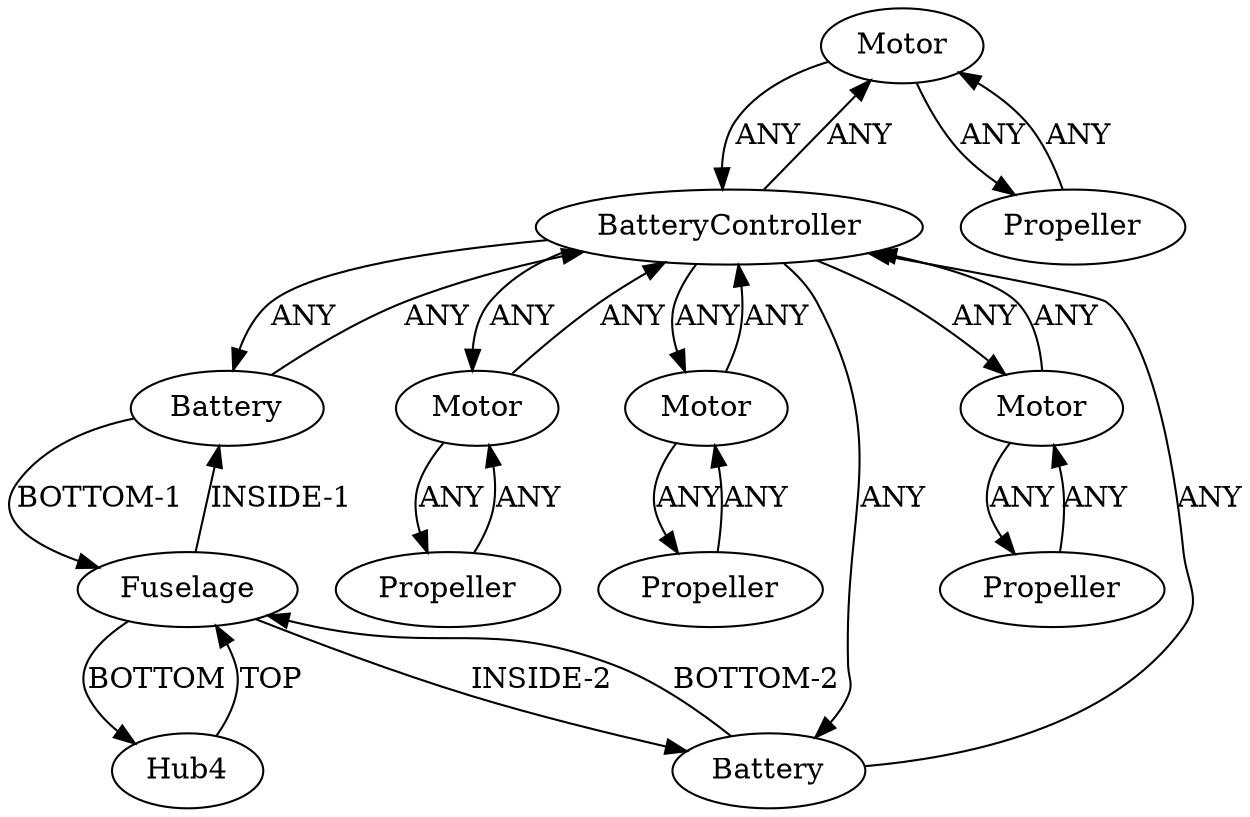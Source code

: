 /* Created by igraph 0.10.2 */
digraph {
  0 [
    instance=Motor_instance_1
    label=Motor
  ];
  1 [
    instance=Propeller_instance_1
    label=Propeller
  ];
  2 [
    instance=Battery_instance_1
    label=Battery
  ];
  3 [
    instance=Motor_instance_2
    label=Motor
  ];
  4 [
    instance=Hub4_instance_1
    label=Hub4
  ];
  5 [
    instance=Fuselage_instance_1
    label=Fuselage
  ];
  6 [
    instance=BatteryController_instance_1
    label=BatteryController
  ];
  7 [
    instance=Motor_instance_3
    label=Motor
  ];
  8 [
    instance=Propeller_instance_2
    label=Propeller
  ];
  9 [
    instance=Propeller_instance_3
    label=Propeller
  ];
  10 [
    instance=Battery_instance_2
    label=Battery
  ];
  11 [
    instance=Propeller_instance_4
    label=Propeller
  ];
  12 [
    instance=Motor_instance_4
    label=Motor
  ];

  0 -> 6 [
    label=ANY
  ];
  0 -> 8 [
    label=ANY
  ];
  1 -> 3 [
    label=ANY
  ];
  2 -> 5 [
    label="BOTTOM-1"
  ];
  2 -> 6 [
    label=ANY
  ];
  3 -> 1 [
    label=ANY
  ];
  3 -> 6 [
    label=ANY
  ];
  4 -> 5 [
    label=TOP
  ];
  5 -> 2 [
    label="INSIDE-1"
  ];
  5 -> 4 [
    label=BOTTOM
  ];
  5 -> 10 [
    label="INSIDE-2"
  ];
  6 -> 0 [
    label=ANY
  ];
  6 -> 2 [
    label=ANY
  ];
  6 -> 3 [
    label=ANY
  ];
  6 -> 7 [
    label=ANY
  ];
  6 -> 10 [
    label=ANY
  ];
  6 -> 12 [
    label=ANY
  ];
  7 -> 6 [
    label=ANY
  ];
  7 -> 11 [
    label=ANY
  ];
  8 -> 0 [
    label=ANY
  ];
  9 -> 12 [
    label=ANY
  ];
  10 -> 5 [
    label="BOTTOM-2"
  ];
  10 -> 6 [
    label=ANY
  ];
  11 -> 7 [
    label=ANY
  ];
  12 -> 6 [
    label=ANY
  ];
  12 -> 9 [
    label=ANY
  ];
}
